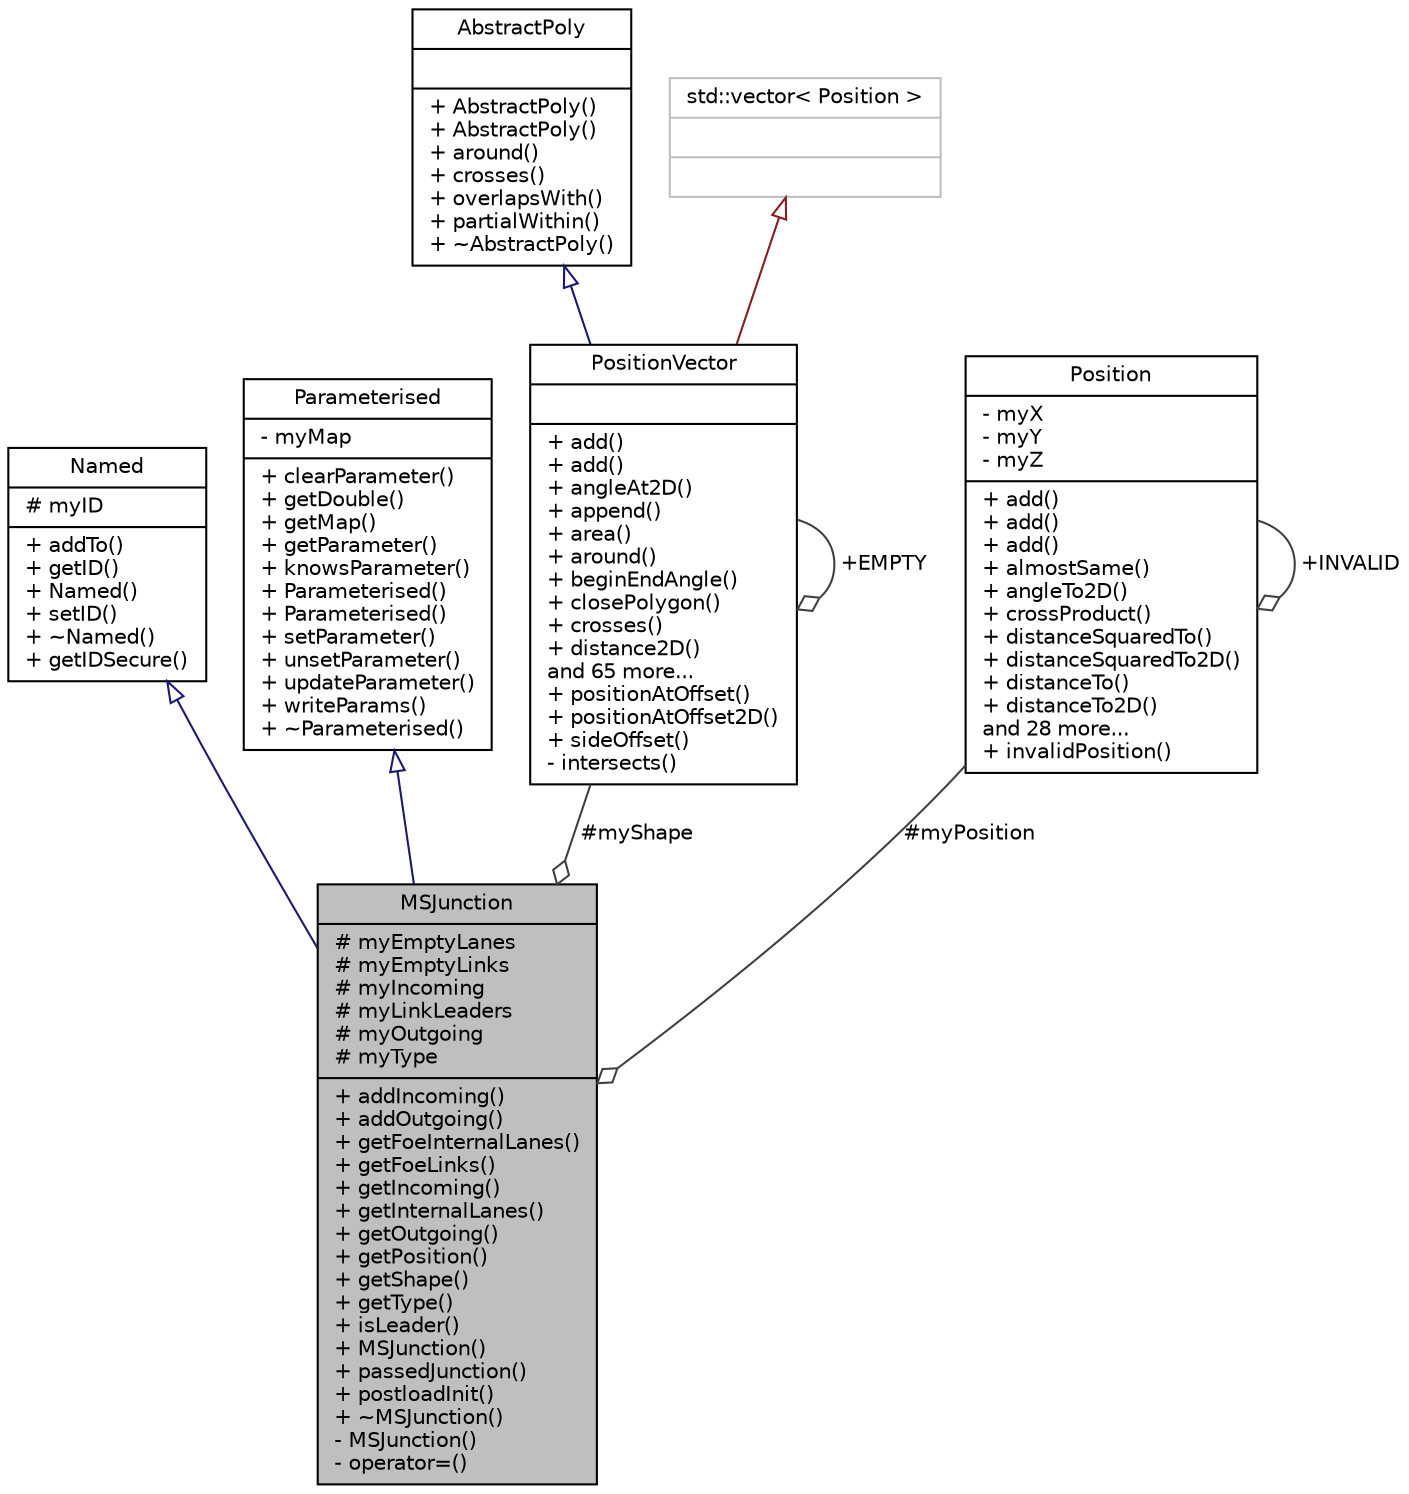 digraph "MSJunction"
{
  edge [fontname="Helvetica",fontsize="10",labelfontname="Helvetica",labelfontsize="10"];
  node [fontname="Helvetica",fontsize="10",shape=record];
  Node7 [label="{MSJunction\n|# myEmptyLanes\l# myEmptyLinks\l# myIncoming\l# myLinkLeaders\l# myOutgoing\l# myType\l|+ addIncoming()\l+ addOutgoing()\l+ getFoeInternalLanes()\l+ getFoeLinks()\l+ getIncoming()\l+ getInternalLanes()\l+ getOutgoing()\l+ getPosition()\l+ getShape()\l+ getType()\l+ isLeader()\l+ MSJunction()\l+ passedJunction()\l+ postloadInit()\l+ ~MSJunction()\l- MSJunction()\l- operator=()\l}",height=0.2,width=0.4,color="black", fillcolor="grey75", style="filled", fontcolor="black"];
  Node8 -> Node7 [dir="back",color="midnightblue",fontsize="10",style="solid",arrowtail="onormal",fontname="Helvetica"];
  Node8 [label="{Named\n|# myID\l|+ addTo()\l+ getID()\l+ Named()\l+ setID()\l+ ~Named()\l+ getIDSecure()\l}",height=0.2,width=0.4,color="black", fillcolor="white", style="filled",URL="$d5/dbf/class_named.html",tooltip="Base class for objects which have an id. "];
  Node9 -> Node7 [dir="back",color="midnightblue",fontsize="10",style="solid",arrowtail="onormal",fontname="Helvetica"];
  Node9 [label="{Parameterised\n|- myMap\l|+ clearParameter()\l+ getDouble()\l+ getMap()\l+ getParameter()\l+ knowsParameter()\l+ Parameterised()\l+ Parameterised()\l+ setParameter()\l+ unsetParameter()\l+ updateParameter()\l+ writeParams()\l+ ~Parameterised()\l}",height=0.2,width=0.4,color="black", fillcolor="white", style="filled",URL="$d7/dc7/class_parameterised.html",tooltip="An upper class for objects with additional parameters. "];
  Node10 -> Node7 [color="grey25",fontsize="10",style="solid",label=" #myShape" ,arrowhead="odiamond",fontname="Helvetica"];
  Node10 [label="{PositionVector\n||+ add()\l+ add()\l+ angleAt2D()\l+ append()\l+ area()\l+ around()\l+ beginEndAngle()\l+ closePolygon()\l+ crosses()\l+ distance2D()\land 65 more...\l+ positionAtOffset()\l+ positionAtOffset2D()\l+ sideOffset()\l- intersects()\l}",height=0.2,width=0.4,color="black", fillcolor="white", style="filled",URL="$da/d56/class_position_vector.html",tooltip="A list of positions. "];
  Node11 -> Node10 [dir="back",color="midnightblue",fontsize="10",style="solid",arrowtail="onormal",fontname="Helvetica"];
  Node11 [label="{AbstractPoly\n||+ AbstractPoly()\l+ AbstractPoly()\l+ around()\l+ crosses()\l+ overlapsWith()\l+ partialWithin()\l+ ~AbstractPoly()\l}",height=0.2,width=0.4,color="black", fillcolor="white", style="filled",URL="$de/d1a/class_abstract_poly.html"];
  Node12 -> Node10 [dir="back",color="firebrick4",fontsize="10",style="solid",arrowtail="onormal",fontname="Helvetica"];
  Node12 [label="{std::vector\< Position \>\n||}",height=0.2,width=0.4,color="grey75", fillcolor="white", style="filled"];
  Node10 -> Node10 [color="grey25",fontsize="10",style="solid",label=" +EMPTY" ,arrowhead="odiamond",fontname="Helvetica"];
  Node13 -> Node7 [color="grey25",fontsize="10",style="solid",label=" #myPosition" ,arrowhead="odiamond",fontname="Helvetica"];
  Node13 [label="{Position\n|- myX\l- myY\l- myZ\l|+ add()\l+ add()\l+ add()\l+ almostSame()\l+ angleTo2D()\l+ crossProduct()\l+ distanceSquaredTo()\l+ distanceSquaredTo2D()\l+ distanceTo()\l+ distanceTo2D()\land 28 more...\l+ invalidPosition()\l}",height=0.2,width=0.4,color="black", fillcolor="white", style="filled",URL="$d7/d3b/class_position.html",tooltip="A point in 2D or 3D with translation and scaling methods. "];
  Node13 -> Node13 [color="grey25",fontsize="10",style="solid",label=" +INVALID" ,arrowhead="odiamond",fontname="Helvetica"];
}
